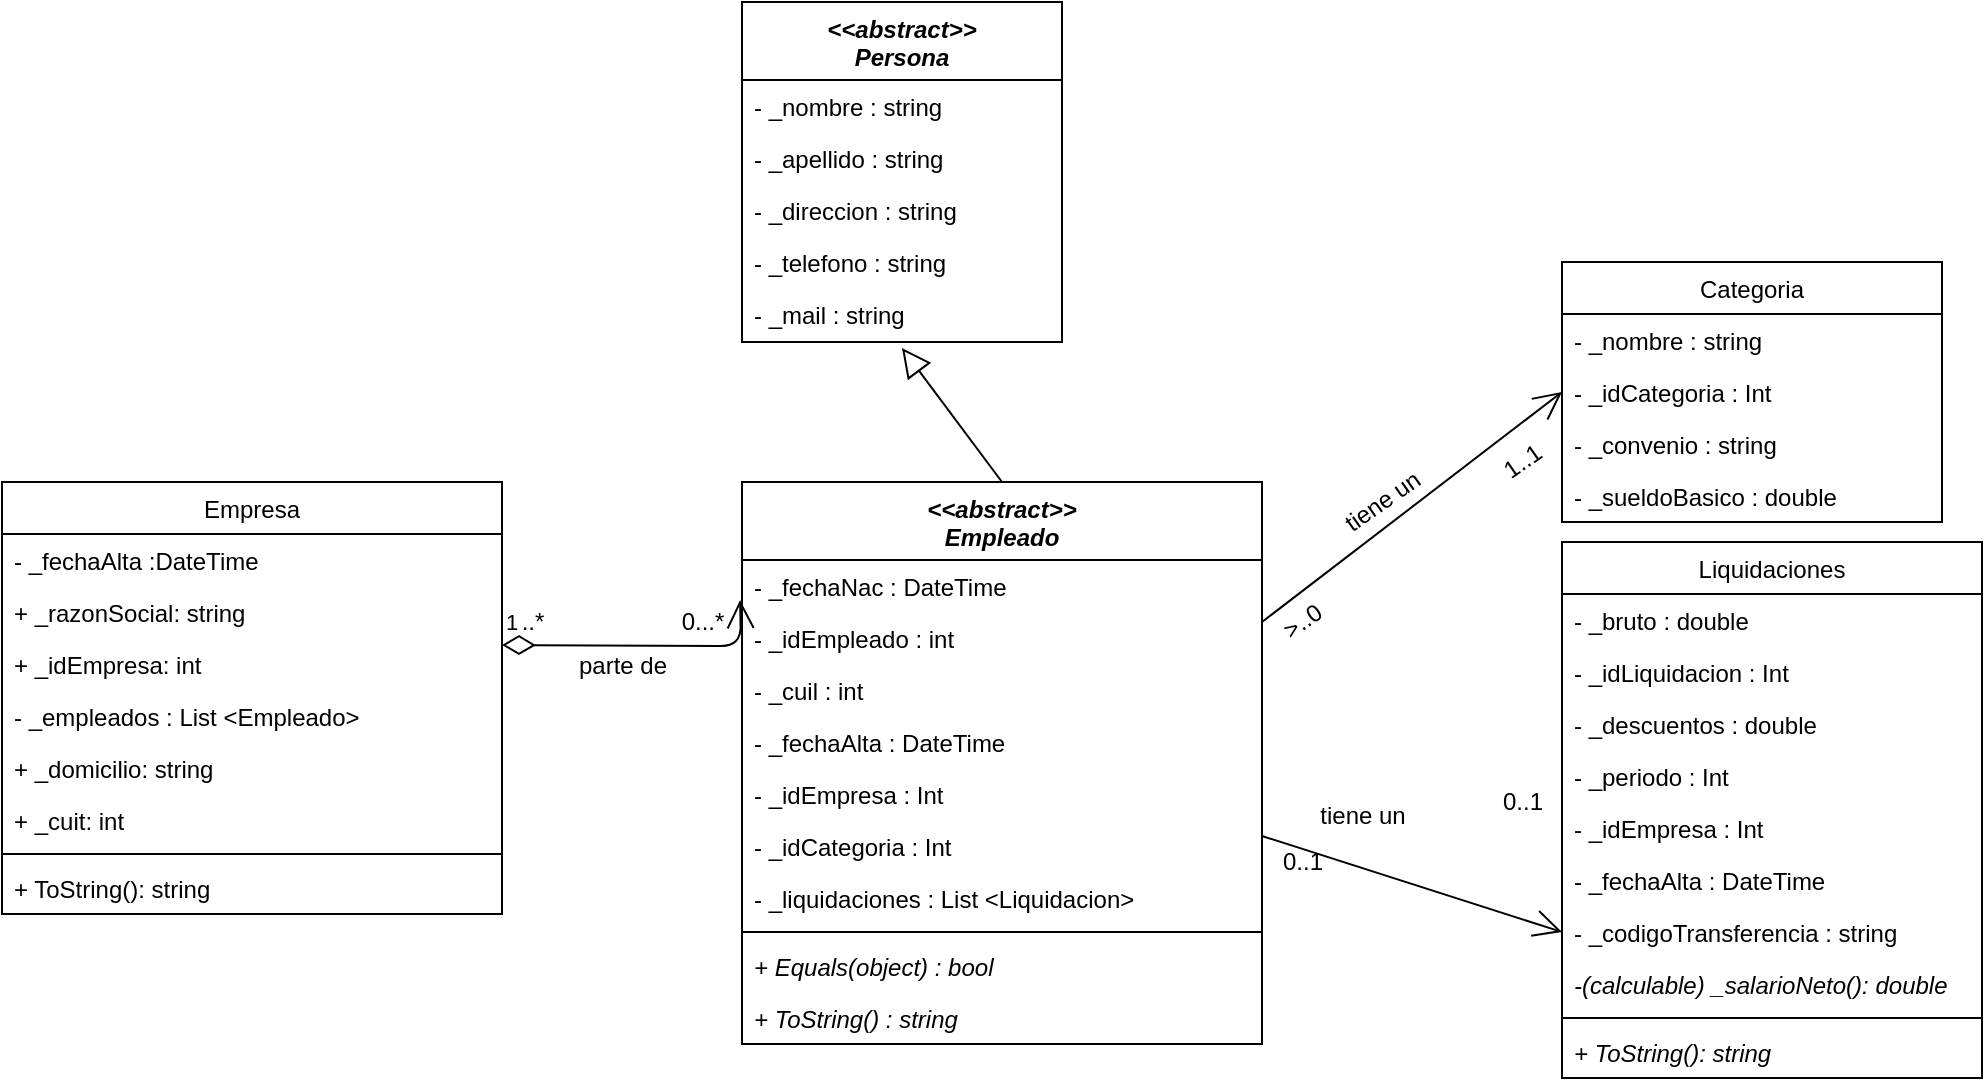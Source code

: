 <mxfile version="13.4.1" type="device"><diagram id="C5RBs43oDa-KdzZeNtuy" name="Page-1"><mxGraphModel dx="1695" dy="451" grid="1" gridSize="10" guides="1" tooltips="1" connect="1" arrows="1" fold="1" page="1" pageScale="1" pageWidth="827" pageHeight="1169" math="0" shadow="0"><root><mxCell id="WIyWlLk6GJQsqaUBKTNV-0"/><mxCell id="WIyWlLk6GJQsqaUBKTNV-1" parent="WIyWlLk6GJQsqaUBKTNV-0"/><mxCell id="zkfFHV4jXpPFQw0GAbJ--0" value="&lt;&lt;abstract&gt;&gt;&#xA;Empleado" style="swimlane;fontStyle=3;align=center;verticalAlign=top;childLayout=stackLayout;horizontal=1;startSize=39;horizontalStack=0;resizeParent=1;resizeLast=0;collapsible=1;marginBottom=0;rounded=0;shadow=0;strokeWidth=1;" parent="WIyWlLk6GJQsqaUBKTNV-1" vertex="1"><mxGeometry x="280" y="260" width="260" height="281" as="geometry"><mxRectangle x="230" y="140" width="160" height="26" as="alternateBounds"/></mxGeometry></mxCell><mxCell id="Czl-VZrPjEpfd_rEPnzJ-8" value="- _fechaNac : DateTime" style="text;align=left;verticalAlign=top;spacingLeft=4;spacingRight=4;overflow=hidden;rotatable=0;points=[[0,0.5],[1,0.5]];portConstraint=eastwest;rounded=0;shadow=0;html=0;" parent="zkfFHV4jXpPFQw0GAbJ--0" vertex="1"><mxGeometry y="39" width="260" height="26" as="geometry"/></mxCell><mxCell id="Czl-VZrPjEpfd_rEPnzJ-6" value="- _idEmpleado : int" style="text;align=left;verticalAlign=top;spacingLeft=4;spacingRight=4;overflow=hidden;rotatable=0;points=[[0,0.5],[1,0.5]];portConstraint=eastwest;" parent="zkfFHV4jXpPFQw0GAbJ--0" vertex="1"><mxGeometry y="65" width="260" height="26" as="geometry"/></mxCell><mxCell id="95UlLCXs34FnpX01JCb8-2" value="- _cuil : int" style="text;align=left;verticalAlign=top;spacingLeft=4;spacingRight=4;overflow=hidden;rotatable=0;points=[[0,0.5],[1,0.5]];portConstraint=eastwest;" parent="zkfFHV4jXpPFQw0GAbJ--0" vertex="1"><mxGeometry y="91" width="260" height="26" as="geometry"/></mxCell><mxCell id="zkfFHV4jXpPFQw0GAbJ--2" value="- _fechaAlta : DateTime" style="text;align=left;verticalAlign=top;spacingLeft=4;spacingRight=4;overflow=hidden;rotatable=0;points=[[0,0.5],[1,0.5]];portConstraint=eastwest;rounded=0;shadow=0;html=0;" parent="zkfFHV4jXpPFQw0GAbJ--0" vertex="1"><mxGeometry y="117" width="260" height="26" as="geometry"/></mxCell><mxCell id="QTgbI09NJOeUJqj6uTfH-1" value="- _idEmpresa : Int" style="text;align=left;verticalAlign=top;spacingLeft=4;spacingRight=4;overflow=hidden;rotatable=0;points=[[0,0.5],[1,0.5]];portConstraint=eastwest;" vertex="1" parent="zkfFHV4jXpPFQw0GAbJ--0"><mxGeometry y="143" width="260" height="26" as="geometry"/></mxCell><mxCell id="95UlLCXs34FnpX01JCb8-3" value="- _idCategoria : Int" style="text;align=left;verticalAlign=top;spacingLeft=4;spacingRight=4;overflow=hidden;rotatable=0;points=[[0,0.5],[1,0.5]];portConstraint=eastwest;" parent="zkfFHV4jXpPFQw0GAbJ--0" vertex="1"><mxGeometry y="169" width="260" height="26" as="geometry"/></mxCell><mxCell id="TqhEtr1uld3qhej8Rqk7-15" value="- _liquidaciones : List &lt;Liquidacion&gt;" style="text;align=left;verticalAlign=top;spacingLeft=4;spacingRight=4;overflow=hidden;rotatable=0;points=[[0,0.5],[1,0.5]];portConstraint=eastwest;rounded=0;shadow=0;html=0;" parent="zkfFHV4jXpPFQw0GAbJ--0" vertex="1"><mxGeometry y="195" width="260" height="26" as="geometry"/></mxCell><mxCell id="zkfFHV4jXpPFQw0GAbJ--4" value="" style="line;html=1;strokeWidth=1;align=left;verticalAlign=middle;spacingTop=-1;spacingLeft=3;spacingRight=3;rotatable=0;labelPosition=right;points=[];portConstraint=eastwest;" parent="zkfFHV4jXpPFQw0GAbJ--0" vertex="1"><mxGeometry y="221" width="260" height="8" as="geometry"/></mxCell><mxCell id="zkfFHV4jXpPFQw0GAbJ--5" value="+ Equals(object) : bool" style="text;align=left;verticalAlign=top;spacingLeft=4;spacingRight=4;overflow=hidden;rotatable=0;points=[[0,0.5],[1,0.5]];portConstraint=eastwest;fontStyle=2" parent="zkfFHV4jXpPFQw0GAbJ--0" vertex="1"><mxGeometry y="229" width="260" height="26" as="geometry"/></mxCell><mxCell id="TqhEtr1uld3qhej8Rqk7-16" value="+ ToString() : string" style="text;align=left;verticalAlign=top;spacingLeft=4;spacingRight=4;overflow=hidden;rotatable=0;points=[[0,0.5],[1,0.5]];portConstraint=eastwest;fontStyle=2" parent="zkfFHV4jXpPFQw0GAbJ--0" vertex="1"><mxGeometry y="255" width="260" height="26" as="geometry"/></mxCell><mxCell id="TqhEtr1uld3qhej8Rqk7-0" value="&lt;&lt;abstract&gt;&gt;&#xA;Persona" style="swimlane;fontStyle=3;align=center;verticalAlign=top;childLayout=stackLayout;horizontal=1;startSize=39;horizontalStack=0;resizeParent=1;resizeLast=0;collapsible=1;marginBottom=0;rounded=0;shadow=0;strokeWidth=1;" parent="WIyWlLk6GJQsqaUBKTNV-1" vertex="1"><mxGeometry x="280" y="20" width="160" height="170" as="geometry"><mxRectangle x="230" y="140" width="160" height="26" as="alternateBounds"/></mxGeometry></mxCell><mxCell id="TqhEtr1uld3qhej8Rqk7-1" value="- _nombre : string" style="text;align=left;verticalAlign=top;spacingLeft=4;spacingRight=4;overflow=hidden;rotatable=0;points=[[0,0.5],[1,0.5]];portConstraint=eastwest;" parent="TqhEtr1uld3qhej8Rqk7-0" vertex="1"><mxGeometry y="39" width="160" height="26" as="geometry"/></mxCell><mxCell id="TqhEtr1uld3qhej8Rqk7-2" value="- _apellido : string" style="text;align=left;verticalAlign=top;spacingLeft=4;spacingRight=4;overflow=hidden;rotatable=0;points=[[0,0.5],[1,0.5]];portConstraint=eastwest;rounded=0;shadow=0;html=0;" parent="TqhEtr1uld3qhej8Rqk7-0" vertex="1"><mxGeometry y="65" width="160" height="26" as="geometry"/></mxCell><mxCell id="TqhEtr1uld3qhej8Rqk7-3" value="- _direccion : string" style="text;align=left;verticalAlign=top;spacingLeft=4;spacingRight=4;overflow=hidden;rotatable=0;points=[[0,0.5],[1,0.5]];portConstraint=eastwest;rounded=0;shadow=0;html=0;" parent="TqhEtr1uld3qhej8Rqk7-0" vertex="1"><mxGeometry y="91" width="160" height="26" as="geometry"/></mxCell><mxCell id="TqhEtr1uld3qhej8Rqk7-4" value="- _telefono : string" style="text;align=left;verticalAlign=top;spacingLeft=4;spacingRight=4;overflow=hidden;rotatable=0;points=[[0,0.5],[1,0.5]];portConstraint=eastwest;" parent="TqhEtr1uld3qhej8Rqk7-0" vertex="1"><mxGeometry y="117" width="160" height="26" as="geometry"/></mxCell><mxCell id="TqhEtr1uld3qhej8Rqk7-5" value="- _mail : string" style="text;align=left;verticalAlign=top;spacingLeft=4;spacingRight=4;overflow=hidden;rotatable=0;points=[[0,0.5],[1,0.5]];portConstraint=eastwest;rounded=0;shadow=0;html=0;" parent="TqhEtr1uld3qhej8Rqk7-0" vertex="1"><mxGeometry y="143" width="160" height="26" as="geometry"/></mxCell><mxCell id="Czl-VZrPjEpfd_rEPnzJ-15" value="" style="endArrow=open;endFill=1;endSize=12;html=1;entryX=0;entryY=0.5;entryDx=0;entryDy=0;" parent="WIyWlLk6GJQsqaUBKTNV-1" target="Czl-VZrPjEpfd_rEPnzJ-13" edge="1"><mxGeometry width="160" relative="1" as="geometry"><mxPoint x="540" y="437" as="sourcePoint"/><mxPoint x="600" y="440" as="targetPoint"/></mxGeometry></mxCell><mxCell id="Czl-VZrPjEpfd_rEPnzJ-20" value="Empresa" style="swimlane;fontStyle=0;align=center;verticalAlign=top;childLayout=stackLayout;horizontal=1;startSize=26;horizontalStack=0;resizeParent=1;resizeParentMax=0;resizeLast=0;collapsible=1;marginBottom=0;" parent="WIyWlLk6GJQsqaUBKTNV-1" vertex="1"><mxGeometry x="-90" y="260" width="250" height="216" as="geometry"/></mxCell><mxCell id="Czl-VZrPjEpfd_rEPnzJ-21" value="- _fechaAlta :DateTime" style="text;strokeColor=none;fillColor=none;align=left;verticalAlign=top;spacingLeft=4;spacingRight=4;overflow=hidden;rotatable=0;points=[[0,0.5],[1,0.5]];portConstraint=eastwest;" parent="Czl-VZrPjEpfd_rEPnzJ-20" vertex="1"><mxGeometry y="26" width="250" height="26" as="geometry"/></mxCell><mxCell id="95UlLCXs34FnpX01JCb8-0" value="+ _razonSocial: string" style="text;strokeColor=none;fillColor=none;align=left;verticalAlign=top;spacingLeft=4;spacingRight=4;overflow=hidden;rotatable=0;points=[[0,0.5],[1,0.5]];portConstraint=eastwest;" parent="Czl-VZrPjEpfd_rEPnzJ-20" vertex="1"><mxGeometry y="52" width="250" height="26" as="geometry"/></mxCell><mxCell id="95UlLCXs34FnpX01JCb8-1" value="+ _idEmpresa: int" style="text;strokeColor=none;fillColor=none;align=left;verticalAlign=top;spacingLeft=4;spacingRight=4;overflow=hidden;rotatable=0;points=[[0,0.5],[1,0.5]];portConstraint=eastwest;" parent="Czl-VZrPjEpfd_rEPnzJ-20" vertex="1"><mxGeometry y="78" width="250" height="26" as="geometry"/></mxCell><mxCell id="QTgbI09NJOeUJqj6uTfH-2" value="- _empleados : List &lt;Empleado&gt;" style="text;strokeColor=none;fillColor=none;align=left;verticalAlign=top;spacingLeft=4;spacingRight=4;overflow=hidden;rotatable=0;points=[[0,0.5],[1,0.5]];portConstraint=eastwest;" vertex="1" parent="Czl-VZrPjEpfd_rEPnzJ-20"><mxGeometry y="104" width="250" height="26" as="geometry"/></mxCell><mxCell id="Czl-VZrPjEpfd_rEPnzJ-24" value="+ _domicilio: string" style="text;strokeColor=none;fillColor=none;align=left;verticalAlign=top;spacingLeft=4;spacingRight=4;overflow=hidden;rotatable=0;points=[[0,0.5],[1,0.5]];portConstraint=eastwest;" parent="Czl-VZrPjEpfd_rEPnzJ-20" vertex="1"><mxGeometry y="130" width="250" height="26" as="geometry"/></mxCell><mxCell id="QTgbI09NJOeUJqj6uTfH-5" value="+ _cuit: int" style="text;strokeColor=none;fillColor=none;align=left;verticalAlign=top;spacingLeft=4;spacingRight=4;overflow=hidden;rotatable=0;points=[[0,0.5],[1,0.5]];portConstraint=eastwest;" vertex="1" parent="Czl-VZrPjEpfd_rEPnzJ-20"><mxGeometry y="156" width="250" height="26" as="geometry"/></mxCell><mxCell id="Czl-VZrPjEpfd_rEPnzJ-22" value="" style="line;strokeWidth=1;fillColor=none;align=left;verticalAlign=middle;spacingTop=-1;spacingLeft=3;spacingRight=3;rotatable=0;labelPosition=right;points=[];portConstraint=eastwest;" parent="Czl-VZrPjEpfd_rEPnzJ-20" vertex="1"><mxGeometry y="182" width="250" height="8" as="geometry"/></mxCell><mxCell id="Czl-VZrPjEpfd_rEPnzJ-23" value="+ ToString(): string" style="text;strokeColor=none;fillColor=none;align=left;verticalAlign=top;spacingLeft=4;spacingRight=4;overflow=hidden;rotatable=0;points=[[0,0.5],[1,0.5]];portConstraint=eastwest;" parent="Czl-VZrPjEpfd_rEPnzJ-20" vertex="1"><mxGeometry y="190" width="250" height="26" as="geometry"/></mxCell><mxCell id="Czl-VZrPjEpfd_rEPnzJ-37" value="1" style="endArrow=open;html=1;endSize=12;startArrow=diamondThin;startSize=14;startFill=0;edgeStyle=orthogonalEdgeStyle;align=left;verticalAlign=bottom;entryX=-0.006;entryY=0.769;entryDx=0;entryDy=0;entryPerimeter=0;" parent="WIyWlLk6GJQsqaUBKTNV-1" edge="1"><mxGeometry x="-1" y="3" relative="1" as="geometry"><mxPoint x="160" y="341.5" as="sourcePoint"/><mxPoint x="279.04" y="318.994" as="targetPoint"/></mxGeometry></mxCell><mxCell id="Czl-VZrPjEpfd_rEPnzJ-39" value="0...*" style="text;html=1;align=center;verticalAlign=middle;resizable=0;points=[];autosize=1;" parent="WIyWlLk6GJQsqaUBKTNV-1" vertex="1"><mxGeometry x="240" y="320" width="40" height="20" as="geometry"/></mxCell><mxCell id="Czl-VZrPjEpfd_rEPnzJ-41" value="..*" style="text;html=1;align=center;verticalAlign=middle;resizable=0;points=[];autosize=1;" parent="WIyWlLk6GJQsqaUBKTNV-1" vertex="1"><mxGeometry x="160" y="320" width="30" height="20" as="geometry"/></mxCell><mxCell id="Czl-VZrPjEpfd_rEPnzJ-43" value="parte de" style="text;html=1;align=center;verticalAlign=middle;resizable=0;points=[];autosize=1;" parent="WIyWlLk6GJQsqaUBKTNV-1" vertex="1"><mxGeometry x="190" y="342" width="60" height="20" as="geometry"/></mxCell><mxCell id="TqhEtr1uld3qhej8Rqk7-12" value="" style="endArrow=block;endFill=0;endSize=12;html=1;entryX=0.5;entryY=1.154;entryDx=0;entryDy=0;entryPerimeter=0;exitX=0.5;exitY=0;exitDx=0;exitDy=0;" parent="WIyWlLk6GJQsqaUBKTNV-1" source="zkfFHV4jXpPFQw0GAbJ--0" target="TqhEtr1uld3qhej8Rqk7-5" edge="1"><mxGeometry width="160" relative="1" as="geometry"><mxPoint x="280" y="230" as="sourcePoint"/><mxPoint x="440" y="230" as="targetPoint"/></mxGeometry></mxCell><mxCell id="Czl-VZrPjEpfd_rEPnzJ-16" value="0..1" style="text;html=1;align=center;verticalAlign=middle;resizable=0;points=[];autosize=1;" parent="WIyWlLk6GJQsqaUBKTNV-1" vertex="1"><mxGeometry x="540" y="440" width="40" height="20" as="geometry"/></mxCell><mxCell id="TqhEtr1uld3qhej8Rqk7-20" value="0..1" style="text;html=1;align=center;verticalAlign=middle;resizable=0;points=[];autosize=1;" parent="WIyWlLk6GJQsqaUBKTNV-1" vertex="1"><mxGeometry x="650" y="410" width="40" height="20" as="geometry"/></mxCell><mxCell id="95UlLCXs34FnpX01JCb8-18" value="" style="endArrow=open;endFill=1;endSize=12;html=1;entryX=0;entryY=0.5;entryDx=0;entryDy=0;" parent="WIyWlLk6GJQsqaUBKTNV-1" target="95UlLCXs34FnpX01JCb8-11" edge="1"><mxGeometry width="160" relative="1" as="geometry"><mxPoint x="540" y="330" as="sourcePoint"/><mxPoint x="690" y="356" as="targetPoint"/></mxGeometry></mxCell><mxCell id="Czl-VZrPjEpfd_rEPnzJ-2" value="Liquidaciones" style="swimlane;fontStyle=0;align=center;verticalAlign=top;childLayout=stackLayout;horizontal=1;startSize=26;horizontalStack=0;resizeParent=1;resizeParentMax=0;resizeLast=0;collapsible=1;marginBottom=0;" parent="WIyWlLk6GJQsqaUBKTNV-1" vertex="1"><mxGeometry x="690" y="290" width="210" height="268" as="geometry"><mxRectangle x="500" y="270" width="100" height="26" as="alternateBounds"/></mxGeometry></mxCell><mxCell id="Czl-VZrPjEpfd_rEPnzJ-3" value="- _bruto : double&#xA;" style="text;strokeColor=none;fillColor=none;align=left;verticalAlign=top;spacingLeft=4;spacingRight=4;overflow=hidden;rotatable=0;points=[[0,0.5],[1,0.5]];portConstraint=eastwest;" parent="Czl-VZrPjEpfd_rEPnzJ-2" vertex="1"><mxGeometry y="26" width="210" height="26" as="geometry"/></mxCell><mxCell id="QTgbI09NJOeUJqj6uTfH-4" value="- _idLiquidacion : Int" style="text;strokeColor=none;fillColor=none;align=left;verticalAlign=top;spacingLeft=4;spacingRight=4;overflow=hidden;rotatable=0;points=[[0,0.5],[1,0.5]];portConstraint=eastwest;" vertex="1" parent="Czl-VZrPjEpfd_rEPnzJ-2"><mxGeometry y="52" width="210" height="26" as="geometry"/></mxCell><mxCell id="Czl-VZrPjEpfd_rEPnzJ-14" value="- _descuentos : double" style="text;strokeColor=none;fillColor=none;align=left;verticalAlign=top;spacingLeft=4;spacingRight=4;overflow=hidden;rotatable=0;points=[[0,0.5],[1,0.5]];portConstraint=eastwest;" parent="Czl-VZrPjEpfd_rEPnzJ-2" vertex="1"><mxGeometry y="78" width="210" height="26" as="geometry"/></mxCell><mxCell id="Czl-VZrPjEpfd_rEPnzJ-12" value="- _periodo : Int" style="text;strokeColor=none;fillColor=none;align=left;verticalAlign=top;spacingLeft=4;spacingRight=4;overflow=hidden;rotatable=0;points=[[0,0.5],[1,0.5]];portConstraint=eastwest;" parent="Czl-VZrPjEpfd_rEPnzJ-2" vertex="1"><mxGeometry y="104" width="210" height="26" as="geometry"/></mxCell><mxCell id="QTgbI09NJOeUJqj6uTfH-0" value="- _idEmpresa : Int" style="text;strokeColor=none;fillColor=none;align=left;verticalAlign=top;spacingLeft=4;spacingRight=4;overflow=hidden;rotatable=0;points=[[0,0.5],[1,0.5]];portConstraint=eastwest;" vertex="1" parent="Czl-VZrPjEpfd_rEPnzJ-2"><mxGeometry y="130" width="210" height="26" as="geometry"/></mxCell><mxCell id="95UlLCXs34FnpX01JCb8-7" value="- _fechaAlta : DateTime" style="text;strokeColor=none;fillColor=none;align=left;verticalAlign=top;spacingLeft=4;spacingRight=4;overflow=hidden;rotatable=0;points=[[0,0.5],[1,0.5]];portConstraint=eastwest;" parent="Czl-VZrPjEpfd_rEPnzJ-2" vertex="1"><mxGeometry y="156" width="210" height="26" as="geometry"/></mxCell><mxCell id="Czl-VZrPjEpfd_rEPnzJ-13" value="- _codigoTransferencia : string" style="text;strokeColor=none;fillColor=none;align=left;verticalAlign=top;spacingLeft=4;spacingRight=4;overflow=hidden;rotatable=0;points=[[0,0.5],[1,0.5]];portConstraint=eastwest;" parent="Czl-VZrPjEpfd_rEPnzJ-2" vertex="1"><mxGeometry y="182" width="210" height="26" as="geometry"/></mxCell><mxCell id="Czl-VZrPjEpfd_rEPnzJ-5" value="-(calculable) _salarioNeto(): double" style="text;strokeColor=none;fillColor=none;align=left;verticalAlign=top;spacingLeft=4;spacingRight=4;overflow=hidden;rotatable=0;points=[[0,0.5],[1,0.5]];portConstraint=eastwest;fontStyle=2" parent="Czl-VZrPjEpfd_rEPnzJ-2" vertex="1"><mxGeometry y="208" width="210" height="26" as="geometry"/></mxCell><mxCell id="Czl-VZrPjEpfd_rEPnzJ-4" value="" style="line;strokeWidth=1;fillColor=none;align=left;verticalAlign=middle;spacingTop=-1;spacingLeft=3;spacingRight=3;rotatable=0;labelPosition=right;points=[];portConstraint=eastwest;" parent="Czl-VZrPjEpfd_rEPnzJ-2" vertex="1"><mxGeometry y="234" width="210" height="8" as="geometry"/></mxCell><mxCell id="95UlLCXs34FnpX01JCb8-8" value="+ ToString(): string" style="text;strokeColor=none;fillColor=none;align=left;verticalAlign=top;spacingLeft=4;spacingRight=4;overflow=hidden;rotatable=0;points=[[0,0.5],[1,0.5]];portConstraint=eastwest;fontStyle=2" parent="Czl-VZrPjEpfd_rEPnzJ-2" vertex="1"><mxGeometry y="242" width="210" height="26" as="geometry"/></mxCell><mxCell id="95UlLCXs34FnpX01JCb8-19" value="tiene un" style="text;html=1;align=center;verticalAlign=middle;resizable=0;points=[];autosize=1;" parent="WIyWlLk6GJQsqaUBKTNV-1" vertex="1"><mxGeometry x="560" y="416.5" width="60" height="20" as="geometry"/></mxCell><mxCell id="95UlLCXs34FnpX01JCb8-20" value="tiene un" style="text;html=1;align=center;verticalAlign=middle;resizable=0;points=[];autosize=1;rotation=-35;" parent="WIyWlLk6GJQsqaUBKTNV-1" vertex="1"><mxGeometry x="570" y="260" width="60" height="20" as="geometry"/></mxCell><mxCell id="95UlLCXs34FnpX01JCb8-21" value="1..1" style="text;html=1;align=center;verticalAlign=middle;resizable=0;points=[];autosize=1;rotation=-35;" parent="WIyWlLk6GJQsqaUBKTNV-1" vertex="1"><mxGeometry x="650" y="240" width="40" height="20" as="geometry"/></mxCell><mxCell id="95UlLCXs34FnpX01JCb8-22" value="&amp;gt;..0" style="text;html=1;align=center;verticalAlign=middle;resizable=0;points=[];autosize=1;rotation=-35;" parent="WIyWlLk6GJQsqaUBKTNV-1" vertex="1"><mxGeometry x="540" y="320" width="40" height="20" as="geometry"/></mxCell><mxCell id="95UlLCXs34FnpX01JCb8-9" value="Categoria" style="swimlane;fontStyle=0;align=center;verticalAlign=top;childLayout=stackLayout;horizontal=1;startSize=26;horizontalStack=0;resizeParent=1;resizeParentMax=0;resizeLast=0;collapsible=1;marginBottom=0;" parent="WIyWlLk6GJQsqaUBKTNV-1" vertex="1"><mxGeometry x="690" y="150" width="190" height="130" as="geometry"><mxRectangle x="500" y="270" width="100" height="26" as="alternateBounds"/></mxGeometry></mxCell><mxCell id="95UlLCXs34FnpX01JCb8-10" value="- _nombre : string&#xA;" style="text;strokeColor=none;fillColor=none;align=left;verticalAlign=top;spacingLeft=4;spacingRight=4;overflow=hidden;rotatable=0;points=[[0,0.5],[1,0.5]];portConstraint=eastwest;" parent="95UlLCXs34FnpX01JCb8-9" vertex="1"><mxGeometry y="26" width="190" height="26" as="geometry"/></mxCell><mxCell id="95UlLCXs34FnpX01JCb8-11" value="- _idCategoria : Int" style="text;strokeColor=none;fillColor=none;align=left;verticalAlign=top;spacingLeft=4;spacingRight=4;overflow=hidden;rotatable=0;points=[[0,0.5],[1,0.5]];portConstraint=eastwest;" parent="95UlLCXs34FnpX01JCb8-9" vertex="1"><mxGeometry y="52" width="190" height="26" as="geometry"/></mxCell><mxCell id="95UlLCXs34FnpX01JCb8-12" value="- _convenio : string" style="text;strokeColor=none;fillColor=none;align=left;verticalAlign=top;spacingLeft=4;spacingRight=4;overflow=hidden;rotatable=0;points=[[0,0.5],[1,0.5]];portConstraint=eastwest;" parent="95UlLCXs34FnpX01JCb8-9" vertex="1"><mxGeometry y="78" width="190" height="26" as="geometry"/></mxCell><mxCell id="QTgbI09NJOeUJqj6uTfH-3" value="- _sueldoBasico : double" style="text;strokeColor=none;fillColor=none;align=left;verticalAlign=top;spacingLeft=4;spacingRight=4;overflow=hidden;rotatable=0;points=[[0,0.5],[1,0.5]];portConstraint=eastwest;" vertex="1" parent="95UlLCXs34FnpX01JCb8-9"><mxGeometry y="104" width="190" height="26" as="geometry"/></mxCell></root></mxGraphModel></diagram></mxfile>
